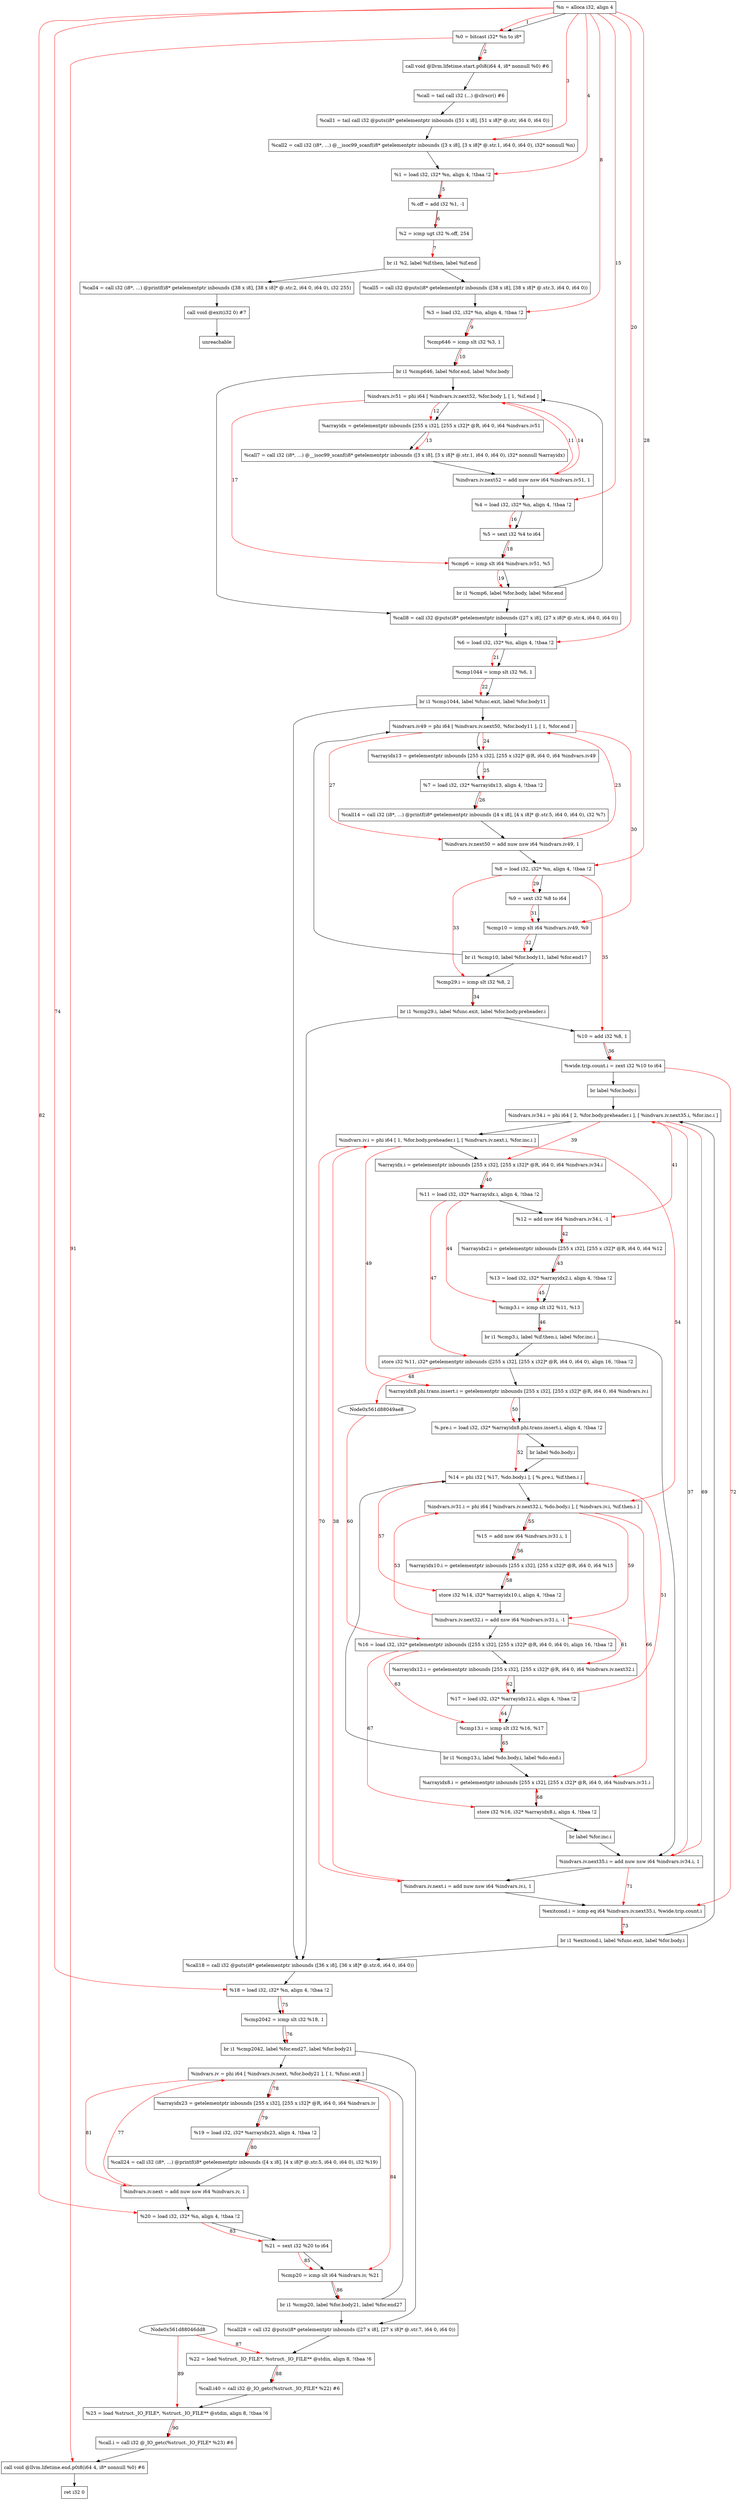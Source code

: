 digraph "CDFG for'main' function" {
	Node0x561d88047af8[shape=record, label="  %n = alloca i32, align 4"]
	Node0x561d88047cd8[shape=record, label="  %0 = bitcast i32* %n to i8*"]
	Node0x561d8804b5c8[shape=record, label="  call void @llvm.lifetime.start.p0i8(i64 4, i8* nonnull %0) #6"]
	Node0x561d8804b778[shape=record, label="  %call = tail call i32 (...) @clrscr() #6"]
	Node0x561d8804ba00[shape=record, label="  %call1 = tail call i32 @puts(i8* getelementptr inbounds ([51 x i8], [51 x i8]* @.str, i64 0, i64 0))"]
	Node0x561d8804c508[shape=record, label="  %call2 = call i32 (i8*, ...) @__isoc99_scanf(i8* getelementptr inbounds ([3 x i8], [3 x i8]* @.str.1, i64 0, i64 0), i32* nonnull %n)"]
	Node0x561d8804c5c8[shape=record, label="  %1 = load i32, i32* %n, align 4, !tbaa !2"]
	Node0x561d8804c690[shape=record, label="  %.off = add i32 %1, -1"]
	Node0x561d8804c730[shape=record, label="  %2 = icmp ugt i32 %.off, 254"]
	Node0x561d8804c968[shape=record, label="  br i1 %2, label %if.then, label %if.end"]
	Node0x561d8804cb88[shape=record, label="  %call4 = call i32 (i8*, ...) @printf(i8* getelementptr inbounds ([38 x i8], [38 x i8]* @.str.2, i64 0, i64 0), i32 255)"]
	Node0x561d8804ce10[shape=record, label="  call void @exit(i32 0) #7"]
	Node0x561d8804ced0[shape=record, label="  unreachable"]
	Node0x561d8804cfc0[shape=record, label="  %call5 = call i32 @puts(i8* getelementptr inbounds ([38 x i8], [38 x i8]* @.str.3, i64 0, i64 0))"]
	Node0x561d8804c8d8[shape=record, label="  %3 = load i32, i32* %n, align 4, !tbaa !2"]
	Node0x561d8804d090[shape=record, label="  %cmp646 = icmp slt i32 %3, 1"]
	Node0x561d8804d488[shape=record, label="  br i1 %cmp646, label %for.end, label %for.body"]
	Node0x561d8804d588[shape=record, label="  %indvars.iv51 = phi i64 [ %indvars.iv.next52, %for.body ], [ 1, %if.end ]"]
	Node0x561d8804d668[shape=record, label="  %arrayidx = getelementptr inbounds [255 x i32], [255 x i32]* @R, i64 0, i64 %indvars.iv51"]
	Node0x561d8804d758[shape=record, label="  %call7 = call i32 (i8*, ...) @__isoc99_scanf(i8* getelementptr inbounds ([3 x i8], [3 x i8]* @.str.1, i64 0, i64 0), i32* nonnull %arrayidx)"]
	Node0x561d8804d860[shape=record, label="  %indvars.iv.next52 = add nuw nsw i64 %indvars.iv51, 1"]
	Node0x561d8804d3f8[shape=record, label="  %4 = load i32, i32* %n, align 4, !tbaa !2"]
	Node0x561d8804d908[shape=record, label="  %5 = sext i32 %4 to i64"]
	Node0x561d8804d980[shape=record, label="  %cmp6 = icmp slt i64 %indvars.iv51, %5"]
	Node0x561d8804da08[shape=record, label="  br i1 %cmp6, label %for.body, label %for.end"]
	Node0x561d8804db20[shape=record, label="  %call8 = call i32 @puts(i8* getelementptr inbounds ([27 x i8], [27 x i8]* @.str.4, i64 0, i64 0))"]
	Node0x561d8804d178[shape=record, label="  %6 = load i32, i32* %n, align 4, !tbaa !2"]
	Node0x561d8804dbf0[shape=record, label="  %cmp1044 = icmp slt i32 %6, 1"]
	Node0x561d8804ddf8[shape=record, label="  br i1 %cmp1044, label %func.exit, label %for.body11"]
	Node0x561d8804dec8[shape=record, label="  %indvars.iv49 = phi i64 [ %indvars.iv.next50, %for.body11 ], [ 1, %for.end ]"]
	Node0x561d8804dfa8[shape=record, label="  %arrayidx13 = getelementptr inbounds [255 x i32], [255 x i32]* @R, i64 0, i64 %indvars.iv49"]
	Node0x561d8804e048[shape=record, label="  %7 = load i32, i32* %arrayidx13, align 4, !tbaa !2"]
	Node0x561d8804e178[shape=record, label="  %call14 = call i32 (i8*, ...) @printf(i8* getelementptr inbounds ([4 x i8], [4 x i8]* @.str.5, i64 0, i64 0), i32 %7)"]
	Node0x561d8804e5a0[shape=record, label="  %indvars.iv.next50 = add nuw nsw i64 %indvars.iv49, 1"]
	Node0x561d8804dd68[shape=record, label="  %8 = load i32, i32* %n, align 4, !tbaa !2"]
	Node0x561d8804e688[shape=record, label="  %9 = sext i32 %8 to i64"]
	Node0x561d8804e700[shape=record, label="  %cmp10 = icmp slt i64 %indvars.iv49, %9"]
	Node0x561d8804e7e8[shape=record, label="  br i1 %cmp10, label %for.body11, label %for.end17"]
	Node0x561d8804e860[shape=record, label="  %cmp29.i = icmp slt i32 %8, 2"]
	Node0x561d8804e9a8[shape=record, label="  br i1 %cmp29.i, label %func.exit, label %for.body.preheader.i"]
	Node0x561d8804ea50[shape=record, label="  %10 = add i32 %8, 1"]
	Node0x561d8804e758[shape=record, label="  %wide.trip.count.i = zext i32 %10 to i64"]
	Node0x561d8804ebb8[shape=record, label="  br label %for.body.i"]
	Node0x561d8804ece8[shape=record, label="  %indvars.iv34.i = phi i64 [ 2, %for.body.preheader.i ], [ %indvars.iv.next35.i, %for.inc.i ]"]
	Node0x561d8804eec8[shape=record, label="  %indvars.iv.i = phi i64 [ 1, %for.body.preheader.i ], [ %indvars.iv.next.i, %for.inc.i ]"]
	Node0x561d8804efa8[shape=record, label="  %arrayidx.i = getelementptr inbounds [255 x i32], [255 x i32]* @R, i64 0, i64 %indvars.iv34.i"]
	Node0x561d8804f048[shape=record, label="  %11 = load i32, i32* %arrayidx.i, align 4, !tbaa !2"]
	Node0x561d8804f0c0[shape=record, label="  %12 = add nsw i64 %indvars.iv34.i, -1"]
	Node0x561d8804f148[shape=record, label="  %arrayidx2.i = getelementptr inbounds [255 x i32], [255 x i32]* @R, i64 0, i64 %12"]
	Node0x561d8804f1e8[shape=record, label="  %13 = load i32, i32* %arrayidx2.i, align 4, !tbaa !2"]
	Node0x561d8804f260[shape=record, label="  %cmp3.i = icmp slt i32 %11, %13"]
	Node0x561d8804f3e8[shape=record, label="  br i1 %cmp3.i, label %if.then.i, label %for.inc.i"]
	Node0x561d8804f480[shape=record, label="  store i32 %11, i32* getelementptr inbounds ([255 x i32], [255 x i32]* @R, i64 0, i64 0), align 16, !tbaa !2"]
	Node0x561d8804f548[shape=record, label="  %arrayidx8.phi.trans.insert.i = getelementptr inbounds [255 x i32], [255 x i32]* @R, i64 0, i64 %indvars.iv.i"]
	Node0x561d8804f358[shape=record, label="  %.pre.i = load i32, i32* %arrayidx8.phi.trans.insert.i, align 4, !tbaa !2"]
	Node0x561d8804f708[shape=record, label="  br label %do.body.i"]
	Node0x561d8804f798[shape=record, label="  %14 = phi i32 [ %17, %do.body.i ], [ %.pre.i, %if.then.i ]"]
	Node0x561d8804f8b8[shape=record, label="  %indvars.iv31.i = phi i64 [ %indvars.iv.next32.i, %do.body.i ], [ %indvars.iv.i, %if.then.i ]"]
	Node0x561d8804f980[shape=record, label="  %15 = add nsw i64 %indvars.iv31.i, 1"]
	Node0x561d8804fa08[shape=record, label="  %arrayidx10.i = getelementptr inbounds [255 x i32], [255 x i32]* @R, i64 0, i64 %15"]
	Node0x561d8804fac0[shape=record, label="  store i32 %14, i32* %arrayidx10.i, align 4, !tbaa !2"]
	Node0x561d8804fb70[shape=record, label="  %indvars.iv.next32.i = add nsw i64 %indvars.iv31.i, -1"]
	Node0x561d8804f6a8[shape=record, label="  %16 = load i32, i32* getelementptr inbounds ([255 x i32], [255 x i32]* @R, i64 0, i64 0), align 16, !tbaa !2"]
	Node0x561d8804fc28[shape=record, label="  %arrayidx12.i = getelementptr inbounds [255 x i32], [255 x i32]* @R, i64 0, i64 %indvars.iv.next32.i"]
	Node0x561d8804fc98[shape=record, label="  %17 = load i32, i32* %arrayidx12.i, align 4, !tbaa !2"]
	Node0x561d8804fd10[shape=record, label="  %cmp13.i = icmp slt i32 %16, %17"]
	Node0x561d8804e628[shape=record, label="  br i1 %cmp13.i, label %do.body.i, label %do.end.i"]
	Node0x561d8804bcc8[shape=record, label="  %arrayidx8.i = getelementptr inbounds [255 x i32], [255 x i32]* @R, i64 0, i64 %indvars.iv31.i"]
	Node0x561d8804c370[shape=record, label="  store i32 %16, i32* %arrayidx8.i, align 4, !tbaa !2"]
	Node0x561d8804bc38[shape=record, label="  br label %for.inc.i"]
	Node0x561d8804c3f0[shape=record, label="  %indvars.iv.next35.i = add nuw nsw i64 %indvars.iv34.i, 1"]
	Node0x561d88050de0[shape=record, label="  %indvars.iv.next.i = add nuw nsw i64 %indvars.iv.i, 1"]
	Node0x561d88050e50[shape=record, label="  %exitcond.i = icmp eq i64 %indvars.iv.next35.i, %wide.trip.count.i"]
	Node0x561d88050ed8[shape=record, label="  br i1 %exitcond.i, label %func.exit, label %for.body.i"]
	Node0x561d88050fd0[shape=record, label="  %call18 = call i32 @puts(i8* getelementptr inbounds ([36 x i8], [36 x i8]* @.str.6, i64 0, i64 0))"]
	Node0x561d8804dcb8[shape=record, label="  %18 = load i32, i32* %n, align 4, !tbaa !2"]
	Node0x561d880510a0[shape=record, label="  %cmp2042 = icmp slt i32 %18, 1"]
	Node0x561d880511c8[shape=record, label="  br i1 %cmp2042, label %for.end27, label %for.body21"]
	Node0x561d88051278[shape=record, label="  %indvars.iv = phi i64 [ %indvars.iv.next, %for.body21 ], [ 1, %func.exit ]"]
	Node0x561d88051388[shape=record, label="  %arrayidx23 = getelementptr inbounds [255 x i32], [255 x i32]* @R, i64 0, i64 %indvars.iv"]
	Node0x561d8804ec98[shape=record, label="  %19 = load i32, i32* %arrayidx23, align 4, !tbaa !2"]
	Node0x561d88051478[shape=record, label="  %call24 = call i32 (i8*, ...) @printf(i8* getelementptr inbounds ([4 x i8], [4 x i8]* @.str.5, i64 0, i64 0), i32 %19)"]
	Node0x561d88051550[shape=record, label="  %indvars.iv.next = add nuw nsw i64 %indvars.iv, 1"]
	Node0x561d8804eb58[shape=record, label="  %20 = load i32, i32* %n, align 4, !tbaa !2"]
	Node0x561d880515a8[shape=record, label="  %21 = sext i32 %20 to i64"]
	Node0x561d88051620[shape=record, label="  %cmp20 = icmp slt i64 %indvars.iv, %21"]
	Node0x561d880516c8[shape=record, label="  br i1 %cmp20, label %for.body21, label %for.end27"]
	Node0x561d880517e0[shape=record, label="  %call28 = call i32 @puts(i8* getelementptr inbounds ([27 x i8], [27 x i8]* @.str.7, i64 0, i64 0))"]
	Node0x561d8804ee58[shape=record, label="  %22 = load %struct._IO_FILE*, %struct._IO_FILE** @stdin, align 8, !tbaa !6"]
	Node0x561d88051b00[shape=record, label="  %call.i40 = call i32 @_IO_getc(%struct._IO_FILE* %22) #6"]
	Node0x561d88051be8[shape=record, label="  %23 = load %struct._IO_FILE*, %struct._IO_FILE** @stdin, align 8, !tbaa !6"]
	Node0x561d88052290[shape=record, label="  %call.i = call i32 @_IO_getc(%struct._IO_FILE* %23) #6"]
	Node0x561d88052438[shape=record, label="  call void @llvm.lifetime.end.p0i8(i64 4, i8* nonnull %0) #6"]
	Node0x561d880524f8[shape=record, label="  ret i32 0"]
	Node0x561d88047af8 -> Node0x561d88047cd8
	Node0x561d88047cd8 -> Node0x561d8804b5c8
	Node0x561d8804b5c8 -> Node0x561d8804b778
	Node0x561d8804b778 -> Node0x561d8804ba00
	Node0x561d8804ba00 -> Node0x561d8804c508
	Node0x561d8804c508 -> Node0x561d8804c5c8
	Node0x561d8804c5c8 -> Node0x561d8804c690
	Node0x561d8804c690 -> Node0x561d8804c730
	Node0x561d8804c730 -> Node0x561d8804c968
	Node0x561d8804c968 -> Node0x561d8804cb88
	Node0x561d8804c968 -> Node0x561d8804cfc0
	Node0x561d8804cb88 -> Node0x561d8804ce10
	Node0x561d8804ce10 -> Node0x561d8804ced0
	Node0x561d8804cfc0 -> Node0x561d8804c8d8
	Node0x561d8804c8d8 -> Node0x561d8804d090
	Node0x561d8804d090 -> Node0x561d8804d488
	Node0x561d8804d488 -> Node0x561d8804db20
	Node0x561d8804d488 -> Node0x561d8804d588
	Node0x561d8804d588 -> Node0x561d8804d668
	Node0x561d8804d668 -> Node0x561d8804d758
	Node0x561d8804d758 -> Node0x561d8804d860
	Node0x561d8804d860 -> Node0x561d8804d3f8
	Node0x561d8804d3f8 -> Node0x561d8804d908
	Node0x561d8804d908 -> Node0x561d8804d980
	Node0x561d8804d980 -> Node0x561d8804da08
	Node0x561d8804da08 -> Node0x561d8804d588
	Node0x561d8804da08 -> Node0x561d8804db20
	Node0x561d8804db20 -> Node0x561d8804d178
	Node0x561d8804d178 -> Node0x561d8804dbf0
	Node0x561d8804dbf0 -> Node0x561d8804ddf8
	Node0x561d8804ddf8 -> Node0x561d88050fd0
	Node0x561d8804ddf8 -> Node0x561d8804dec8
	Node0x561d8804dec8 -> Node0x561d8804dfa8
	Node0x561d8804dfa8 -> Node0x561d8804e048
	Node0x561d8804e048 -> Node0x561d8804e178
	Node0x561d8804e178 -> Node0x561d8804e5a0
	Node0x561d8804e5a0 -> Node0x561d8804dd68
	Node0x561d8804dd68 -> Node0x561d8804e688
	Node0x561d8804e688 -> Node0x561d8804e700
	Node0x561d8804e700 -> Node0x561d8804e7e8
	Node0x561d8804e7e8 -> Node0x561d8804dec8
	Node0x561d8804e7e8 -> Node0x561d8804e860
	Node0x561d8804e860 -> Node0x561d8804e9a8
	Node0x561d8804e9a8 -> Node0x561d88050fd0
	Node0x561d8804e9a8 -> Node0x561d8804ea50
	Node0x561d8804ea50 -> Node0x561d8804e758
	Node0x561d8804e758 -> Node0x561d8804ebb8
	Node0x561d8804ebb8 -> Node0x561d8804ece8
	Node0x561d8804ece8 -> Node0x561d8804eec8
	Node0x561d8804eec8 -> Node0x561d8804efa8
	Node0x561d8804efa8 -> Node0x561d8804f048
	Node0x561d8804f048 -> Node0x561d8804f0c0
	Node0x561d8804f0c0 -> Node0x561d8804f148
	Node0x561d8804f148 -> Node0x561d8804f1e8
	Node0x561d8804f1e8 -> Node0x561d8804f260
	Node0x561d8804f260 -> Node0x561d8804f3e8
	Node0x561d8804f3e8 -> Node0x561d8804f480
	Node0x561d8804f3e8 -> Node0x561d8804c3f0
	Node0x561d8804f480 -> Node0x561d8804f548
	Node0x561d8804f548 -> Node0x561d8804f358
	Node0x561d8804f358 -> Node0x561d8804f708
	Node0x561d8804f708 -> Node0x561d8804f798
	Node0x561d8804f798 -> Node0x561d8804f8b8
	Node0x561d8804f8b8 -> Node0x561d8804f980
	Node0x561d8804f980 -> Node0x561d8804fa08
	Node0x561d8804fa08 -> Node0x561d8804fac0
	Node0x561d8804fac0 -> Node0x561d8804fb70
	Node0x561d8804fb70 -> Node0x561d8804f6a8
	Node0x561d8804f6a8 -> Node0x561d8804fc28
	Node0x561d8804fc28 -> Node0x561d8804fc98
	Node0x561d8804fc98 -> Node0x561d8804fd10
	Node0x561d8804fd10 -> Node0x561d8804e628
	Node0x561d8804e628 -> Node0x561d8804f798
	Node0x561d8804e628 -> Node0x561d8804bcc8
	Node0x561d8804bcc8 -> Node0x561d8804c370
	Node0x561d8804c370 -> Node0x561d8804bc38
	Node0x561d8804bc38 -> Node0x561d8804c3f0
	Node0x561d8804c3f0 -> Node0x561d88050de0
	Node0x561d88050de0 -> Node0x561d88050e50
	Node0x561d88050e50 -> Node0x561d88050ed8
	Node0x561d88050ed8 -> Node0x561d88050fd0
	Node0x561d88050ed8 -> Node0x561d8804ece8
	Node0x561d88050fd0 -> Node0x561d8804dcb8
	Node0x561d8804dcb8 -> Node0x561d880510a0
	Node0x561d880510a0 -> Node0x561d880511c8
	Node0x561d880511c8 -> Node0x561d880517e0
	Node0x561d880511c8 -> Node0x561d88051278
	Node0x561d88051278 -> Node0x561d88051388
	Node0x561d88051388 -> Node0x561d8804ec98
	Node0x561d8804ec98 -> Node0x561d88051478
	Node0x561d88051478 -> Node0x561d88051550
	Node0x561d88051550 -> Node0x561d8804eb58
	Node0x561d8804eb58 -> Node0x561d880515a8
	Node0x561d880515a8 -> Node0x561d88051620
	Node0x561d88051620 -> Node0x561d880516c8
	Node0x561d880516c8 -> Node0x561d88051278
	Node0x561d880516c8 -> Node0x561d880517e0
	Node0x561d880517e0 -> Node0x561d8804ee58
	Node0x561d8804ee58 -> Node0x561d88051b00
	Node0x561d88051b00 -> Node0x561d88051be8
	Node0x561d88051be8 -> Node0x561d88052290
	Node0x561d88052290 -> Node0x561d88052438
	Node0x561d88052438 -> Node0x561d880524f8
edge [color=red]
	Node0x561d88047af8 -> Node0x561d88047cd8[label="1"]
	Node0x561d88047cd8 -> Node0x561d8804b5c8[label="2"]
	Node0x561d88047af8 -> Node0x561d8804c508[label="3"]
	Node0x561d88047af8 -> Node0x561d8804c5c8[label="4"]
	Node0x561d8804c5c8 -> Node0x561d8804c690[label="5"]
	Node0x561d8804c690 -> Node0x561d8804c730[label="6"]
	Node0x561d8804c730 -> Node0x561d8804c968[label="7"]
	Node0x561d88047af8 -> Node0x561d8804c8d8[label="8"]
	Node0x561d8804c8d8 -> Node0x561d8804d090[label="9"]
	Node0x561d8804d090 -> Node0x561d8804d488[label="10"]
	Node0x561d8804d860 -> Node0x561d8804d588[label="11"]
	Node0x561d8804d588 -> Node0x561d8804d668[label="12"]
	Node0x561d8804d668 -> Node0x561d8804d758[label="13"]
	Node0x561d8804d588 -> Node0x561d8804d860[label="14"]
	Node0x561d88047af8 -> Node0x561d8804d3f8[label="15"]
	Node0x561d8804d3f8 -> Node0x561d8804d908[label="16"]
	Node0x561d8804d588 -> Node0x561d8804d980[label="17"]
	Node0x561d8804d908 -> Node0x561d8804d980[label="18"]
	Node0x561d8804d980 -> Node0x561d8804da08[label="19"]
	Node0x561d88047af8 -> Node0x561d8804d178[label="20"]
	Node0x561d8804d178 -> Node0x561d8804dbf0[label="21"]
	Node0x561d8804dbf0 -> Node0x561d8804ddf8[label="22"]
	Node0x561d8804e5a0 -> Node0x561d8804dec8[label="23"]
	Node0x561d8804dec8 -> Node0x561d8804dfa8[label="24"]
	Node0x561d8804dfa8 -> Node0x561d8804e048[label="25"]
	Node0x561d8804e048 -> Node0x561d8804e178[label="26"]
	Node0x561d8804dec8 -> Node0x561d8804e5a0[label="27"]
	Node0x561d88047af8 -> Node0x561d8804dd68[label="28"]
	Node0x561d8804dd68 -> Node0x561d8804e688[label="29"]
	Node0x561d8804dec8 -> Node0x561d8804e700[label="30"]
	Node0x561d8804e688 -> Node0x561d8804e700[label="31"]
	Node0x561d8804e700 -> Node0x561d8804e7e8[label="32"]
	Node0x561d8804dd68 -> Node0x561d8804e860[label="33"]
	Node0x561d8804e860 -> Node0x561d8804e9a8[label="34"]
	Node0x561d8804dd68 -> Node0x561d8804ea50[label="35"]
	Node0x561d8804ea50 -> Node0x561d8804e758[label="36"]
	Node0x561d8804c3f0 -> Node0x561d8804ece8[label="37"]
	Node0x561d88050de0 -> Node0x561d8804eec8[label="38"]
	Node0x561d8804ece8 -> Node0x561d8804efa8[label="39"]
	Node0x561d8804efa8 -> Node0x561d8804f048[label="40"]
	Node0x561d8804ece8 -> Node0x561d8804f0c0[label="41"]
	Node0x561d8804f0c0 -> Node0x561d8804f148[label="42"]
	Node0x561d8804f148 -> Node0x561d8804f1e8[label="43"]
	Node0x561d8804f048 -> Node0x561d8804f260[label="44"]
	Node0x561d8804f1e8 -> Node0x561d8804f260[label="45"]
	Node0x561d8804f260 -> Node0x561d8804f3e8[label="46"]
	Node0x561d8804f048 -> Node0x561d8804f480[label="47"]
	Node0x561d8804f480 -> Node0x561d88049ae8[label="48"]
	Node0x561d8804eec8 -> Node0x561d8804f548[label="49"]
	Node0x561d8804f548 -> Node0x561d8804f358[label="50"]
	Node0x561d8804fc98 -> Node0x561d8804f798[label="51"]
	Node0x561d8804f358 -> Node0x561d8804f798[label="52"]
	Node0x561d8804fb70 -> Node0x561d8804f8b8[label="53"]
	Node0x561d8804eec8 -> Node0x561d8804f8b8[label="54"]
	Node0x561d8804f8b8 -> Node0x561d8804f980[label="55"]
	Node0x561d8804f980 -> Node0x561d8804fa08[label="56"]
	Node0x561d8804f798 -> Node0x561d8804fac0[label="57"]
	Node0x561d8804fac0 -> Node0x561d8804fa08[label="58"]
	Node0x561d8804f8b8 -> Node0x561d8804fb70[label="59"]
	Node0x561d88049ae8 -> Node0x561d8804f6a8[label="60"]
	Node0x561d8804fb70 -> Node0x561d8804fc28[label="61"]
	Node0x561d8804fc28 -> Node0x561d8804fc98[label="62"]
	Node0x561d8804f6a8 -> Node0x561d8804fd10[label="63"]
	Node0x561d8804fc98 -> Node0x561d8804fd10[label="64"]
	Node0x561d8804fd10 -> Node0x561d8804e628[label="65"]
	Node0x561d8804f8b8 -> Node0x561d8804bcc8[label="66"]
	Node0x561d8804f6a8 -> Node0x561d8804c370[label="67"]
	Node0x561d8804c370 -> Node0x561d8804bcc8[label="68"]
	Node0x561d8804ece8 -> Node0x561d8804c3f0[label="69"]
	Node0x561d8804eec8 -> Node0x561d88050de0[label="70"]
	Node0x561d8804c3f0 -> Node0x561d88050e50[label="71"]
	Node0x561d8804e758 -> Node0x561d88050e50[label="72"]
	Node0x561d88050e50 -> Node0x561d88050ed8[label="73"]
	Node0x561d88047af8 -> Node0x561d8804dcb8[label="74"]
	Node0x561d8804dcb8 -> Node0x561d880510a0[label="75"]
	Node0x561d880510a0 -> Node0x561d880511c8[label="76"]
	Node0x561d88051550 -> Node0x561d88051278[label="77"]
	Node0x561d88051278 -> Node0x561d88051388[label="78"]
	Node0x561d88051388 -> Node0x561d8804ec98[label="79"]
	Node0x561d8804ec98 -> Node0x561d88051478[label="80"]
	Node0x561d88051278 -> Node0x561d88051550[label="81"]
	Node0x561d88047af8 -> Node0x561d8804eb58[label="82"]
	Node0x561d8804eb58 -> Node0x561d880515a8[label="83"]
	Node0x561d88051278 -> Node0x561d88051620[label="84"]
	Node0x561d880515a8 -> Node0x561d88051620[label="85"]
	Node0x561d88051620 -> Node0x561d880516c8[label="86"]
	Node0x561d88046dd8 -> Node0x561d8804ee58[label="87"]
	Node0x561d8804ee58 -> Node0x561d88051b00[label="88"]
	Node0x561d88046dd8 -> Node0x561d88051be8[label="89"]
	Node0x561d88051be8 -> Node0x561d88052290[label="90"]
	Node0x561d88047cd8 -> Node0x561d88052438[label="91"]
}
